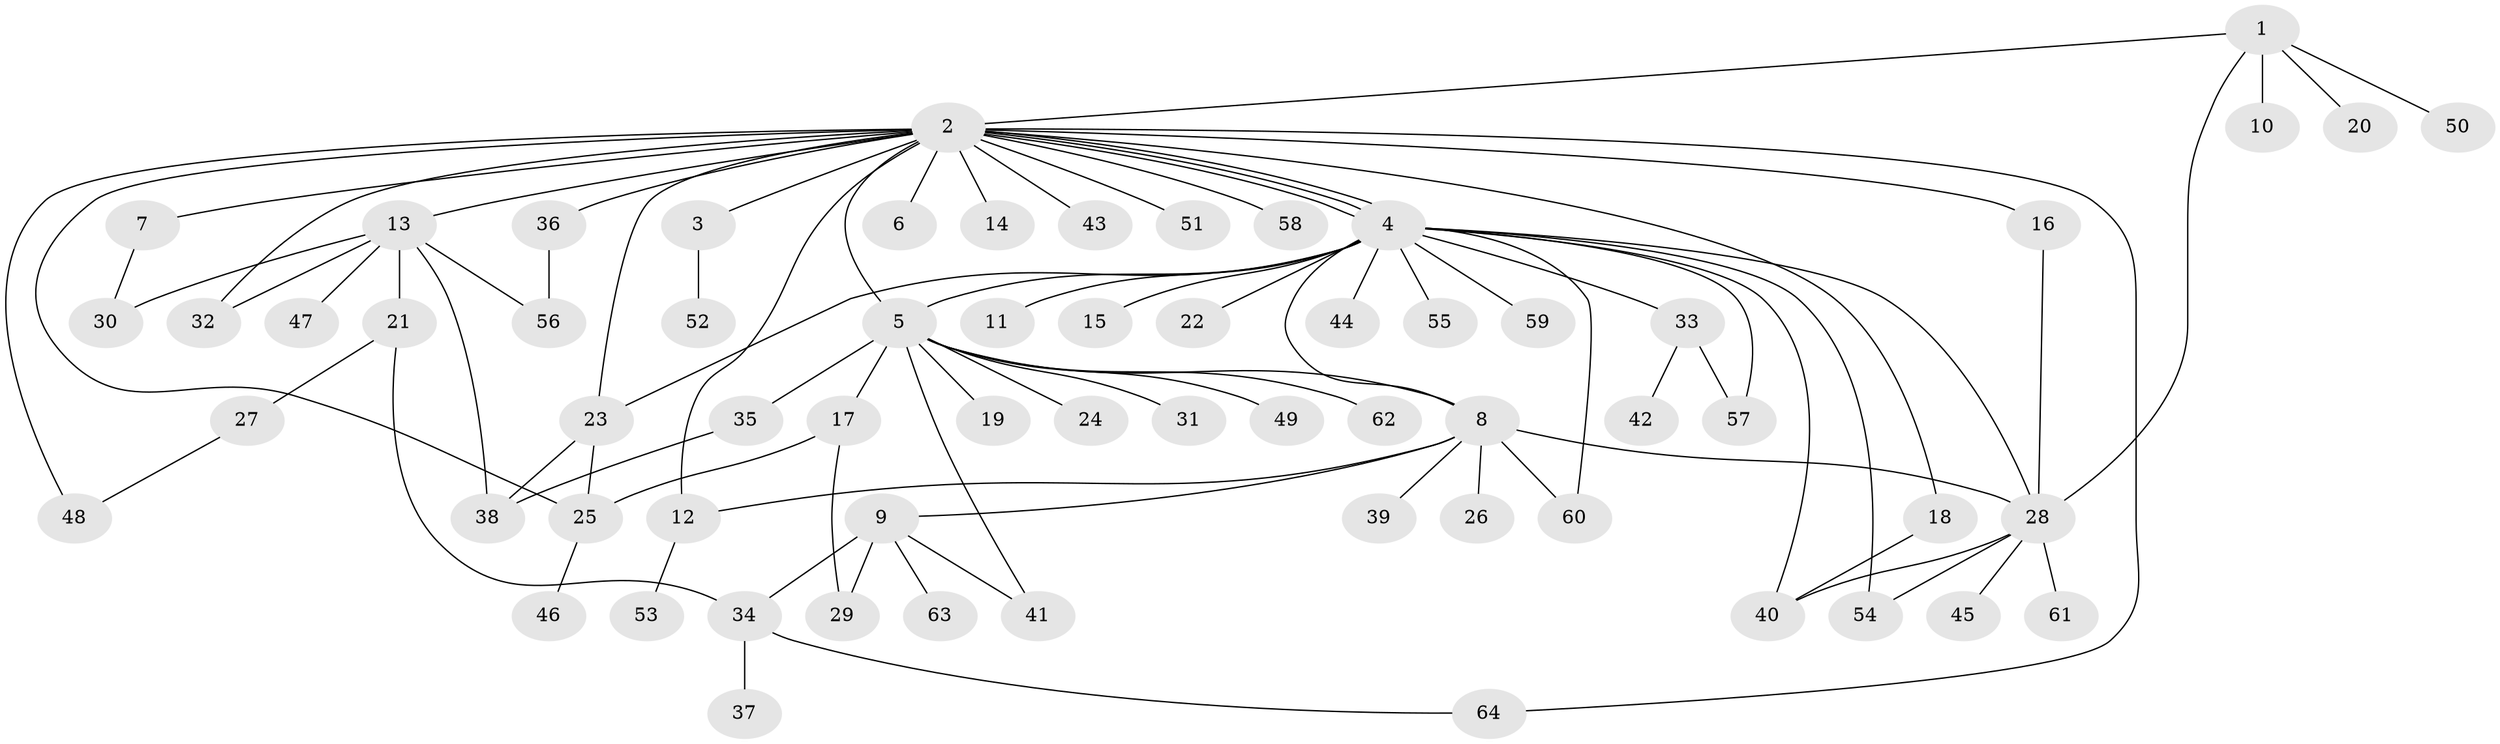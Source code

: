 // Generated by graph-tools (version 1.1) at 2025/35/03/09/25 02:35:44]
// undirected, 64 vertices, 89 edges
graph export_dot {
graph [start="1"]
  node [color=gray90,style=filled];
  1;
  2;
  3;
  4;
  5;
  6;
  7;
  8;
  9;
  10;
  11;
  12;
  13;
  14;
  15;
  16;
  17;
  18;
  19;
  20;
  21;
  22;
  23;
  24;
  25;
  26;
  27;
  28;
  29;
  30;
  31;
  32;
  33;
  34;
  35;
  36;
  37;
  38;
  39;
  40;
  41;
  42;
  43;
  44;
  45;
  46;
  47;
  48;
  49;
  50;
  51;
  52;
  53;
  54;
  55;
  56;
  57;
  58;
  59;
  60;
  61;
  62;
  63;
  64;
  1 -- 2;
  1 -- 10;
  1 -- 20;
  1 -- 28;
  1 -- 50;
  2 -- 3;
  2 -- 4;
  2 -- 4;
  2 -- 4;
  2 -- 5;
  2 -- 6;
  2 -- 7;
  2 -- 12;
  2 -- 13;
  2 -- 14;
  2 -- 16;
  2 -- 18;
  2 -- 23;
  2 -- 25;
  2 -- 32;
  2 -- 36;
  2 -- 43;
  2 -- 48;
  2 -- 51;
  2 -- 58;
  2 -- 64;
  3 -- 52;
  4 -- 5;
  4 -- 8;
  4 -- 11;
  4 -- 15;
  4 -- 22;
  4 -- 23;
  4 -- 28;
  4 -- 33;
  4 -- 40;
  4 -- 44;
  4 -- 54;
  4 -- 55;
  4 -- 57;
  4 -- 59;
  4 -- 60;
  5 -- 8;
  5 -- 17;
  5 -- 19;
  5 -- 24;
  5 -- 31;
  5 -- 35;
  5 -- 41;
  5 -- 49;
  5 -- 62;
  7 -- 30;
  8 -- 9;
  8 -- 12;
  8 -- 26;
  8 -- 28;
  8 -- 39;
  8 -- 60;
  9 -- 29;
  9 -- 34;
  9 -- 41;
  9 -- 63;
  12 -- 53;
  13 -- 21;
  13 -- 30;
  13 -- 32;
  13 -- 38;
  13 -- 47;
  13 -- 56;
  16 -- 28;
  17 -- 25;
  17 -- 29;
  18 -- 40;
  21 -- 27;
  21 -- 34;
  23 -- 25;
  23 -- 38;
  25 -- 46;
  27 -- 48;
  28 -- 40;
  28 -- 45;
  28 -- 54;
  28 -- 61;
  33 -- 42;
  33 -- 57;
  34 -- 37;
  34 -- 64;
  35 -- 38;
  36 -- 56;
}
